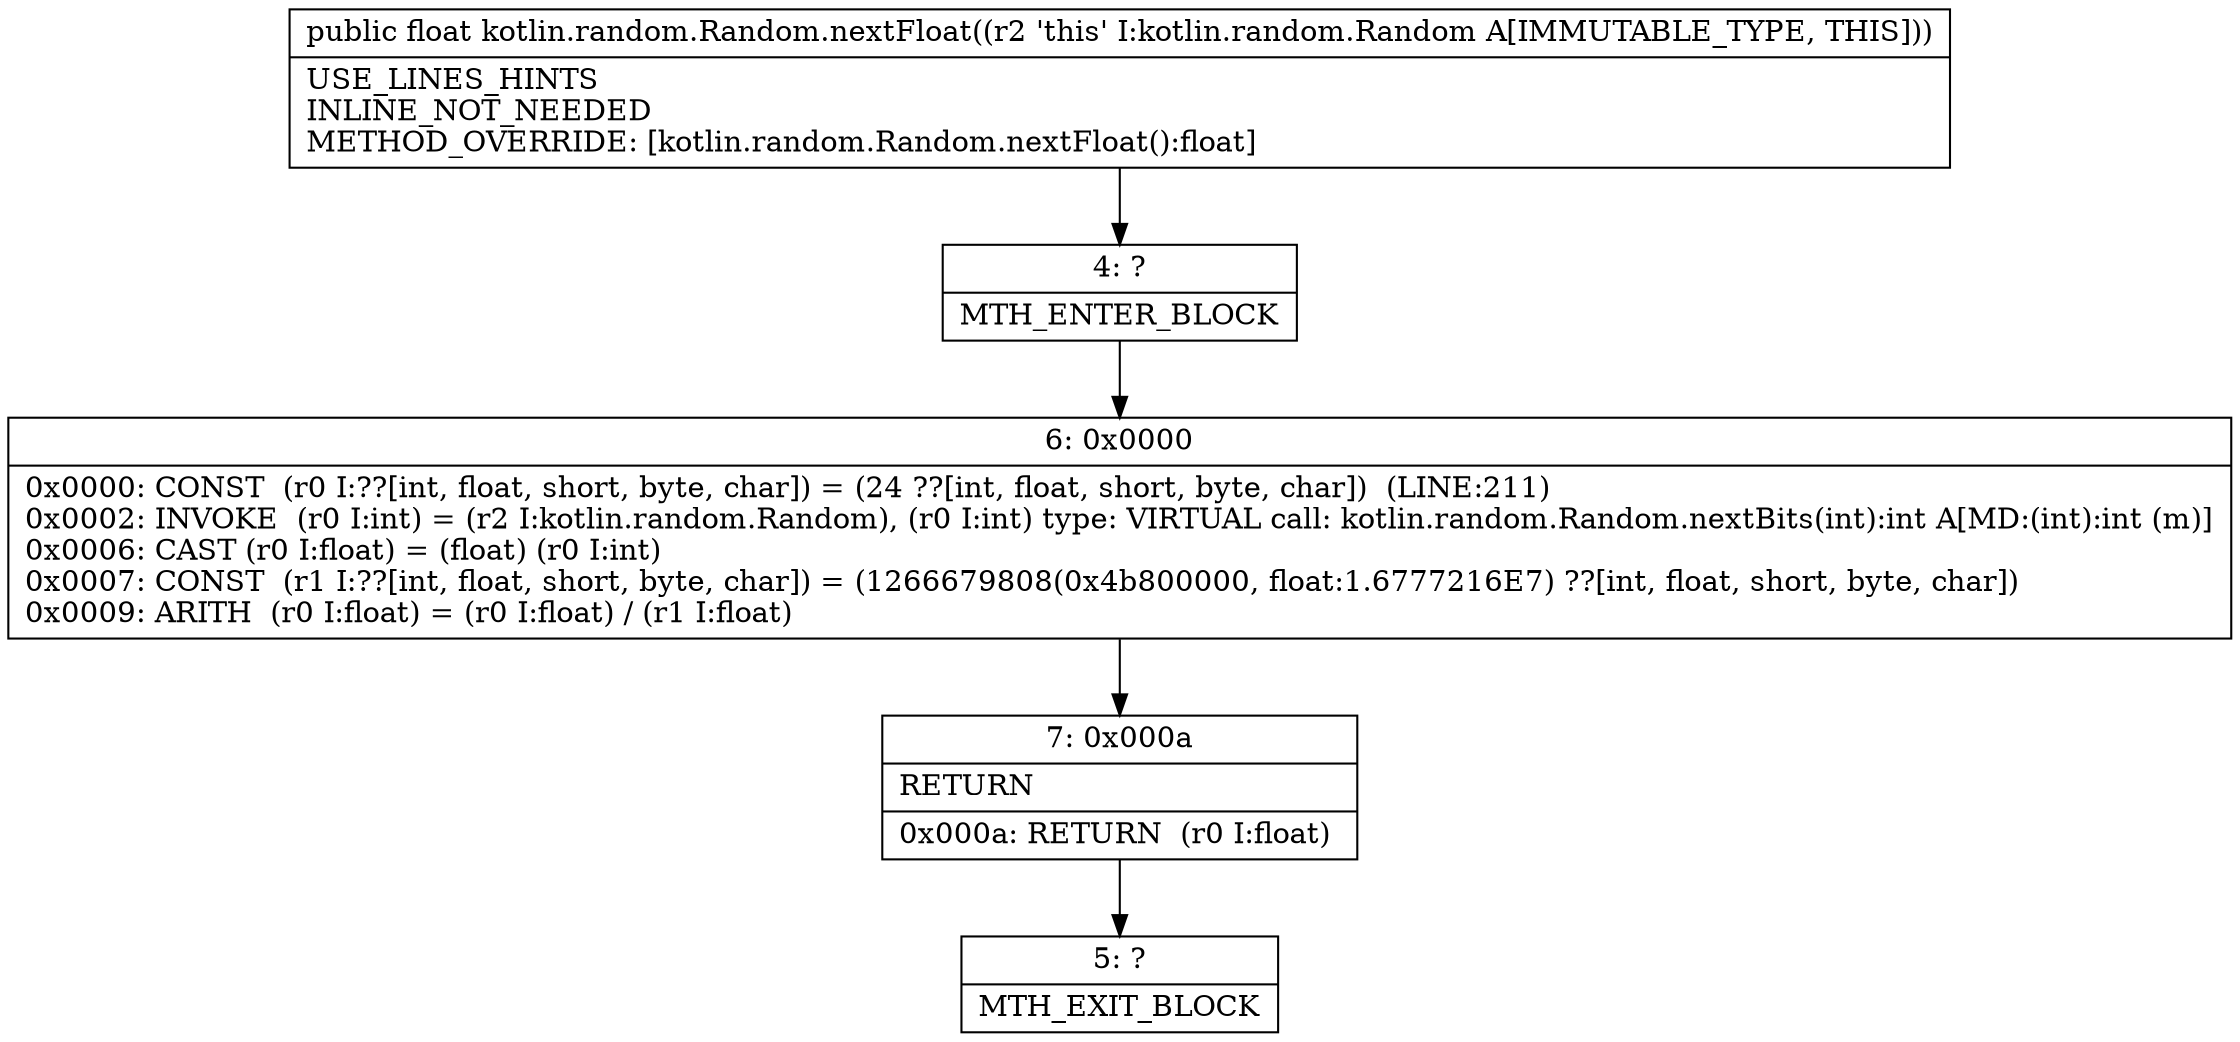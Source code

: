 digraph "CFG forkotlin.random.Random.nextFloat()F" {
Node_4 [shape=record,label="{4\:\ ?|MTH_ENTER_BLOCK\l}"];
Node_6 [shape=record,label="{6\:\ 0x0000|0x0000: CONST  (r0 I:??[int, float, short, byte, char]) = (24 ??[int, float, short, byte, char])  (LINE:211)\l0x0002: INVOKE  (r0 I:int) = (r2 I:kotlin.random.Random), (r0 I:int) type: VIRTUAL call: kotlin.random.Random.nextBits(int):int A[MD:(int):int (m)]\l0x0006: CAST (r0 I:float) = (float) (r0 I:int) \l0x0007: CONST  (r1 I:??[int, float, short, byte, char]) = (1266679808(0x4b800000, float:1.6777216E7) ??[int, float, short, byte, char]) \l0x0009: ARITH  (r0 I:float) = (r0 I:float) \/ (r1 I:float) \l}"];
Node_7 [shape=record,label="{7\:\ 0x000a|RETURN\l|0x000a: RETURN  (r0 I:float) \l}"];
Node_5 [shape=record,label="{5\:\ ?|MTH_EXIT_BLOCK\l}"];
MethodNode[shape=record,label="{public float kotlin.random.Random.nextFloat((r2 'this' I:kotlin.random.Random A[IMMUTABLE_TYPE, THIS]))  | USE_LINES_HINTS\lINLINE_NOT_NEEDED\lMETHOD_OVERRIDE: [kotlin.random.Random.nextFloat():float]\l}"];
MethodNode -> Node_4;Node_4 -> Node_6;
Node_6 -> Node_7;
Node_7 -> Node_5;
}

